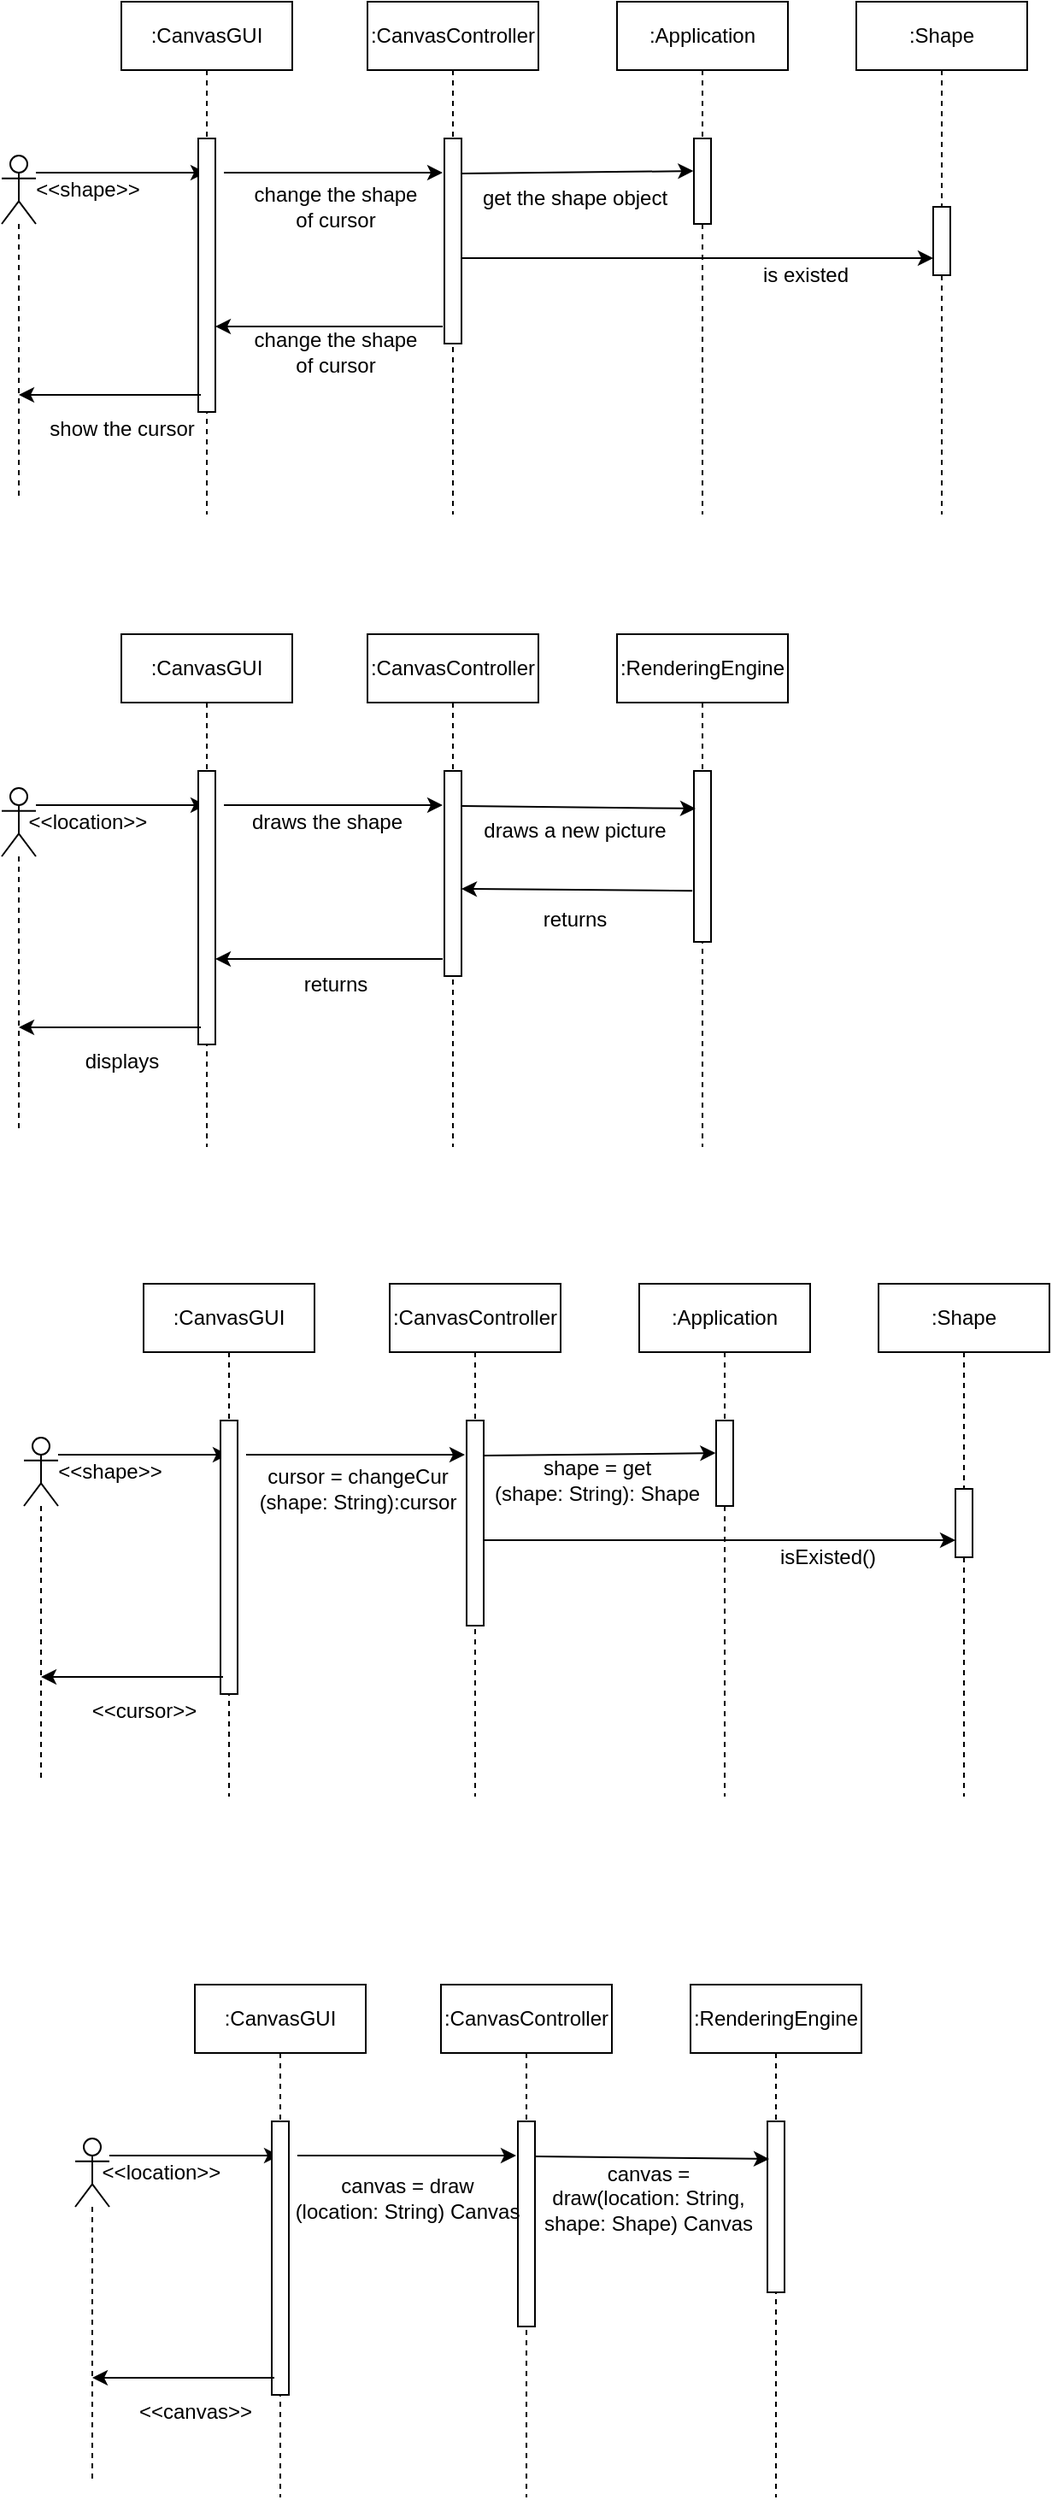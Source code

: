 <mxfile version="15.2.9" type="github">
  <diagram id="uGlblgU5PZK9poFK3qCg" name="Page-1">
    <mxGraphModel dx="1614" dy="875" grid="1" gridSize="10" guides="1" tooltips="1" connect="1" arrows="1" fold="1" page="1" pageScale="1" pageWidth="827" pageHeight="1169" math="0" shadow="0">
      <root>
        <mxCell id="0" />
        <mxCell id="1" parent="0" />
        <mxCell id="zNwQcOaKy8ot98ip988L-4" style="rounded=0;orthogonalLoop=1;jettySize=auto;html=1;exitX=1;exitY=0.333;exitDx=0;exitDy=0;exitPerimeter=0;" edge="1" parent="1" target="zNwQcOaKy8ot98ip988L-2">
          <mxGeometry relative="1" as="geometry">
            <mxPoint x="120" y="280" as="sourcePoint" />
          </mxGeometry>
        </mxCell>
        <mxCell id="zNwQcOaKy8ot98ip988L-2" value=":CanvasGUI" style="shape=umlLifeline;perimeter=lifelinePerimeter;whiteSpace=wrap;html=1;container=1;collapsible=0;recursiveResize=0;outlineConnect=0;" vertex="1" parent="1">
          <mxGeometry x="170" y="180" width="100" height="300" as="geometry" />
        </mxCell>
        <mxCell id="zNwQcOaKy8ot98ip988L-3" value="" style="html=1;points=[];perimeter=orthogonalPerimeter;" vertex="1" parent="zNwQcOaKy8ot98ip988L-2">
          <mxGeometry x="45" y="80" width="10" height="160" as="geometry" />
        </mxCell>
        <mxCell id="zNwQcOaKy8ot98ip988L-5" value="&amp;lt;&amp;lt;shape&amp;gt;&amp;gt;" style="text;html=1;align=center;verticalAlign=middle;resizable=0;points=[];autosize=1;strokeColor=none;fillColor=none;" vertex="1" parent="1">
          <mxGeometry x="110" y="280" width="80" height="20" as="geometry" />
        </mxCell>
        <mxCell id="zNwQcOaKy8ot98ip988L-6" value=":CanvasController" style="shape=umlLifeline;perimeter=lifelinePerimeter;whiteSpace=wrap;html=1;container=1;collapsible=0;recursiveResize=0;outlineConnect=0;" vertex="1" parent="1">
          <mxGeometry x="314" y="180" width="100" height="300" as="geometry" />
        </mxCell>
        <mxCell id="zNwQcOaKy8ot98ip988L-7" value="" style="html=1;points=[];perimeter=orthogonalPerimeter;" vertex="1" parent="zNwQcOaKy8ot98ip988L-6">
          <mxGeometry x="45" y="80" width="10" height="120" as="geometry" />
        </mxCell>
        <mxCell id="zNwQcOaKy8ot98ip988L-19" style="rounded=0;orthogonalLoop=1;jettySize=auto;html=1;exitX=1;exitY=0.333;exitDx=0;exitDy=0;exitPerimeter=0;entryX=-0.1;entryY=0.917;entryDx=0;entryDy=0;entryPerimeter=0;startArrow=classic;startFill=1;endArrow=none;endFill=0;" edge="1" parent="zNwQcOaKy8ot98ip988L-6" target="zNwQcOaKy8ot98ip988L-7">
          <mxGeometry relative="1" as="geometry">
            <mxPoint x="-89" y="190" as="sourcePoint" />
            <mxPoint x="39" y="190" as="targetPoint" />
          </mxGeometry>
        </mxCell>
        <mxCell id="zNwQcOaKy8ot98ip988L-9" style="rounded=0;orthogonalLoop=1;jettySize=auto;html=1;exitX=1;exitY=0.333;exitDx=0;exitDy=0;exitPerimeter=0;" edge="1" parent="1">
          <mxGeometry relative="1" as="geometry">
            <mxPoint x="230" y="280" as="sourcePoint" />
            <mxPoint x="358" y="280" as="targetPoint" />
          </mxGeometry>
        </mxCell>
        <mxCell id="zNwQcOaKy8ot98ip988L-10" value="change the shape &lt;br&gt;of cursor" style="text;html=1;align=center;verticalAlign=middle;resizable=0;points=[];autosize=1;strokeColor=none;fillColor=none;" vertex="1" parent="1">
          <mxGeometry x="240" y="285" width="110" height="30" as="geometry" />
        </mxCell>
        <mxCell id="zNwQcOaKy8ot98ip988L-11" value=":Application" style="shape=umlLifeline;perimeter=lifelinePerimeter;whiteSpace=wrap;html=1;container=1;collapsible=0;recursiveResize=0;outlineConnect=0;" vertex="1" parent="1">
          <mxGeometry x="460" y="180" width="100" height="300" as="geometry" />
        </mxCell>
        <mxCell id="zNwQcOaKy8ot98ip988L-12" value="" style="html=1;points=[];perimeter=orthogonalPerimeter;" vertex="1" parent="zNwQcOaKy8ot98ip988L-11">
          <mxGeometry x="45" y="80" width="10" height="50" as="geometry" />
        </mxCell>
        <mxCell id="zNwQcOaKy8ot98ip988L-17" style="rounded=0;orthogonalLoop=1;jettySize=auto;html=1;exitX=1.014;exitY=0.245;exitDx=0;exitDy=0;exitPerimeter=0;" edge="1" parent="zNwQcOaKy8ot98ip988L-11" target="zNwQcOaKy8ot98ip988L-14">
          <mxGeometry relative="1" as="geometry">
            <mxPoint x="-90.54" y="150.05" as="sourcePoint" />
            <mxPoint x="45.0" y="149.5" as="targetPoint" />
          </mxGeometry>
        </mxCell>
        <mxCell id="zNwQcOaKy8ot98ip988L-13" value=":Shape" style="shape=umlLifeline;perimeter=lifelinePerimeter;whiteSpace=wrap;html=1;container=1;collapsible=0;recursiveResize=0;outlineConnect=0;" vertex="1" parent="1">
          <mxGeometry x="600" y="180" width="100" height="300" as="geometry" />
        </mxCell>
        <mxCell id="zNwQcOaKy8ot98ip988L-14" value="" style="html=1;points=[];perimeter=orthogonalPerimeter;" vertex="1" parent="zNwQcOaKy8ot98ip988L-13">
          <mxGeometry x="45" y="120" width="10" height="40" as="geometry" />
        </mxCell>
        <mxCell id="zNwQcOaKy8ot98ip988L-15" style="rounded=0;orthogonalLoop=1;jettySize=auto;html=1;exitX=1.037;exitY=0.171;exitDx=0;exitDy=0;exitPerimeter=0;entryX=-0.032;entryY=0.381;entryDx=0;entryDy=0;entryPerimeter=0;" edge="1" parent="1" source="zNwQcOaKy8ot98ip988L-7" target="zNwQcOaKy8ot98ip988L-12">
          <mxGeometry relative="1" as="geometry">
            <mxPoint x="385" y="280" as="sourcePoint" />
            <mxPoint x="500" y="280" as="targetPoint" />
          </mxGeometry>
        </mxCell>
        <mxCell id="zNwQcOaKy8ot98ip988L-16" value="get the shape object" style="text;html=1;align=center;verticalAlign=middle;resizable=0;points=[];autosize=1;strokeColor=none;fillColor=none;" vertex="1" parent="1">
          <mxGeometry x="375" y="285" width="120" height="20" as="geometry" />
        </mxCell>
        <mxCell id="zNwQcOaKy8ot98ip988L-18" value="is existed" style="text;html=1;align=center;verticalAlign=middle;resizable=0;points=[];autosize=1;strokeColor=none;fillColor=none;" vertex="1" parent="1">
          <mxGeometry x="535" y="330" width="70" height="20" as="geometry" />
        </mxCell>
        <mxCell id="zNwQcOaKy8ot98ip988L-20" value="" style="shape=umlLifeline;participant=umlActor;perimeter=lifelinePerimeter;whiteSpace=wrap;html=1;container=1;collapsible=0;recursiveResize=0;verticalAlign=top;spacingTop=36;outlineConnect=0;" vertex="1" parent="1">
          <mxGeometry x="100" y="270" width="20" height="200" as="geometry" />
        </mxCell>
        <mxCell id="zNwQcOaKy8ot98ip988L-21" style="rounded=0;orthogonalLoop=1;jettySize=auto;html=1;entryX=-0.1;entryY=0.917;entryDx=0;entryDy=0;entryPerimeter=0;startArrow=classic;startFill=1;endArrow=none;endFill=0;" edge="1" parent="1">
          <mxGeometry relative="1" as="geometry">
            <mxPoint x="110" y="410" as="sourcePoint" />
            <mxPoint x="216.5" y="410.04" as="targetPoint" />
          </mxGeometry>
        </mxCell>
        <mxCell id="zNwQcOaKy8ot98ip988L-22" value="change the shape &lt;br&gt;of cursor" style="text;html=1;align=center;verticalAlign=middle;resizable=0;points=[];autosize=1;strokeColor=none;fillColor=none;" vertex="1" parent="1">
          <mxGeometry x="240" y="370" width="110" height="30" as="geometry" />
        </mxCell>
        <mxCell id="zNwQcOaKy8ot98ip988L-24" value="show the cursor" style="text;html=1;align=center;verticalAlign=middle;resizable=0;points=[];autosize=1;strokeColor=none;fillColor=none;" vertex="1" parent="1">
          <mxGeometry x="120" y="420" width="100" height="20" as="geometry" />
        </mxCell>
        <mxCell id="zNwQcOaKy8ot98ip988L-25" style="rounded=0;orthogonalLoop=1;jettySize=auto;html=1;exitX=1;exitY=0.333;exitDx=0;exitDy=0;exitPerimeter=0;" edge="1" parent="1" target="zNwQcOaKy8ot98ip988L-26">
          <mxGeometry relative="1" as="geometry">
            <mxPoint x="120" y="650" as="sourcePoint" />
          </mxGeometry>
        </mxCell>
        <mxCell id="zNwQcOaKy8ot98ip988L-26" value=":CanvasGUI" style="shape=umlLifeline;perimeter=lifelinePerimeter;whiteSpace=wrap;html=1;container=1;collapsible=0;recursiveResize=0;outlineConnect=0;" vertex="1" parent="1">
          <mxGeometry x="170" y="550" width="100" height="300" as="geometry" />
        </mxCell>
        <mxCell id="zNwQcOaKy8ot98ip988L-27" value="" style="html=1;points=[];perimeter=orthogonalPerimeter;" vertex="1" parent="zNwQcOaKy8ot98ip988L-26">
          <mxGeometry x="45" y="80" width="10" height="160" as="geometry" />
        </mxCell>
        <mxCell id="zNwQcOaKy8ot98ip988L-28" value="&amp;lt;&amp;lt;location&amp;gt;&amp;gt;" style="text;html=1;align=center;verticalAlign=middle;resizable=0;points=[];autosize=1;strokeColor=none;fillColor=none;" vertex="1" parent="1">
          <mxGeometry x="110" y="650" width="80" height="20" as="geometry" />
        </mxCell>
        <mxCell id="zNwQcOaKy8ot98ip988L-29" value=":CanvasController" style="shape=umlLifeline;perimeter=lifelinePerimeter;whiteSpace=wrap;html=1;container=1;collapsible=0;recursiveResize=0;outlineConnect=0;" vertex="1" parent="1">
          <mxGeometry x="314" y="550" width="100" height="300" as="geometry" />
        </mxCell>
        <mxCell id="zNwQcOaKy8ot98ip988L-30" value="" style="html=1;points=[];perimeter=orthogonalPerimeter;" vertex="1" parent="zNwQcOaKy8ot98ip988L-29">
          <mxGeometry x="45" y="80" width="10" height="120" as="geometry" />
        </mxCell>
        <mxCell id="zNwQcOaKy8ot98ip988L-31" style="rounded=0;orthogonalLoop=1;jettySize=auto;html=1;exitX=1;exitY=0.333;exitDx=0;exitDy=0;exitPerimeter=0;entryX=-0.1;entryY=0.917;entryDx=0;entryDy=0;entryPerimeter=0;startArrow=classic;startFill=1;endArrow=none;endFill=0;" edge="1" parent="zNwQcOaKy8ot98ip988L-29" target="zNwQcOaKy8ot98ip988L-30">
          <mxGeometry relative="1" as="geometry">
            <mxPoint x="-89" y="190" as="sourcePoint" />
            <mxPoint x="39" y="190" as="targetPoint" />
          </mxGeometry>
        </mxCell>
        <mxCell id="zNwQcOaKy8ot98ip988L-32" style="rounded=0;orthogonalLoop=1;jettySize=auto;html=1;exitX=1;exitY=0.333;exitDx=0;exitDy=0;exitPerimeter=0;" edge="1" parent="1">
          <mxGeometry relative="1" as="geometry">
            <mxPoint x="230" y="650" as="sourcePoint" />
            <mxPoint x="358" y="650" as="targetPoint" />
          </mxGeometry>
        </mxCell>
        <mxCell id="zNwQcOaKy8ot98ip988L-33" value="draws the shape" style="text;html=1;align=center;verticalAlign=middle;resizable=0;points=[];autosize=1;strokeColor=none;fillColor=none;" vertex="1" parent="1">
          <mxGeometry x="240" y="650" width="100" height="20" as="geometry" />
        </mxCell>
        <mxCell id="zNwQcOaKy8ot98ip988L-34" value=":RenderingEngine" style="shape=umlLifeline;perimeter=lifelinePerimeter;whiteSpace=wrap;html=1;container=1;collapsible=0;recursiveResize=0;outlineConnect=0;" vertex="1" parent="1">
          <mxGeometry x="460" y="550" width="100" height="300" as="geometry" />
        </mxCell>
        <mxCell id="zNwQcOaKy8ot98ip988L-35" value="" style="html=1;points=[];perimeter=orthogonalPerimeter;" vertex="1" parent="zNwQcOaKy8ot98ip988L-34">
          <mxGeometry x="45" y="80" width="10" height="100" as="geometry" />
        </mxCell>
        <mxCell id="zNwQcOaKy8ot98ip988L-39" style="rounded=0;orthogonalLoop=1;jettySize=auto;html=1;exitX=1.037;exitY=0.171;exitDx=0;exitDy=0;exitPerimeter=0;entryX=0.1;entryY=0.22;entryDx=0;entryDy=0;entryPerimeter=0;" edge="1" parent="1" source="zNwQcOaKy8ot98ip988L-30" target="zNwQcOaKy8ot98ip988L-35">
          <mxGeometry relative="1" as="geometry">
            <mxPoint x="385" y="650" as="sourcePoint" />
            <mxPoint x="500" y="650" as="targetPoint" />
          </mxGeometry>
        </mxCell>
        <mxCell id="zNwQcOaKy8ot98ip988L-40" value="draws a new picture" style="text;html=1;align=center;verticalAlign=middle;resizable=0;points=[];autosize=1;strokeColor=none;fillColor=none;" vertex="1" parent="1">
          <mxGeometry x="375" y="655" width="120" height="20" as="geometry" />
        </mxCell>
        <mxCell id="zNwQcOaKy8ot98ip988L-42" value="" style="shape=umlLifeline;participant=umlActor;perimeter=lifelinePerimeter;whiteSpace=wrap;html=1;container=1;collapsible=0;recursiveResize=0;verticalAlign=top;spacingTop=36;outlineConnect=0;" vertex="1" parent="1">
          <mxGeometry x="100" y="640" width="20" height="200" as="geometry" />
        </mxCell>
        <mxCell id="zNwQcOaKy8ot98ip988L-43" style="rounded=0;orthogonalLoop=1;jettySize=auto;html=1;entryX=-0.1;entryY=0.917;entryDx=0;entryDy=0;entryPerimeter=0;startArrow=classic;startFill=1;endArrow=none;endFill=0;" edge="1" parent="1">
          <mxGeometry relative="1" as="geometry">
            <mxPoint x="110" y="780" as="sourcePoint" />
            <mxPoint x="216.5" y="780.04" as="targetPoint" />
          </mxGeometry>
        </mxCell>
        <mxCell id="zNwQcOaKy8ot98ip988L-44" value="returns" style="text;html=1;align=center;verticalAlign=middle;resizable=0;points=[];autosize=1;strokeColor=none;fillColor=none;" vertex="1" parent="1">
          <mxGeometry x="270" y="745" width="50" height="20" as="geometry" />
        </mxCell>
        <mxCell id="zNwQcOaKy8ot98ip988L-45" value="displays" style="text;html=1;align=center;verticalAlign=middle;resizable=0;points=[];autosize=1;strokeColor=none;fillColor=none;" vertex="1" parent="1">
          <mxGeometry x="140" y="790" width="60" height="20" as="geometry" />
        </mxCell>
        <mxCell id="zNwQcOaKy8ot98ip988L-46" style="rounded=0;orthogonalLoop=1;jettySize=auto;html=1;exitX=1;exitY=0.575;exitDx=0;exitDy=0;exitPerimeter=0;startArrow=classic;startFill=1;endArrow=none;endFill=0;entryX=-0.092;entryY=0.701;entryDx=0;entryDy=0;entryPerimeter=0;" edge="1" parent="1" source="zNwQcOaKy8ot98ip988L-30" target="zNwQcOaKy8ot98ip988L-35">
          <mxGeometry relative="1" as="geometry">
            <mxPoint x="235" y="750" as="sourcePoint" />
            <mxPoint x="500" y="699" as="targetPoint" />
          </mxGeometry>
        </mxCell>
        <mxCell id="zNwQcOaKy8ot98ip988L-47" value="returns" style="text;html=1;align=center;verticalAlign=middle;resizable=0;points=[];autosize=1;strokeColor=none;fillColor=none;" vertex="1" parent="1">
          <mxGeometry x="410" y="707" width="50" height="20" as="geometry" />
        </mxCell>
        <mxCell id="zNwQcOaKy8ot98ip988L-50" style="rounded=0;orthogonalLoop=1;jettySize=auto;html=1;exitX=1;exitY=0.333;exitDx=0;exitDy=0;exitPerimeter=0;" edge="1" parent="1" target="zNwQcOaKy8ot98ip988L-51">
          <mxGeometry relative="1" as="geometry">
            <mxPoint x="133.0" y="1030" as="sourcePoint" />
          </mxGeometry>
        </mxCell>
        <mxCell id="zNwQcOaKy8ot98ip988L-51" value=":CanvasGUI" style="shape=umlLifeline;perimeter=lifelinePerimeter;whiteSpace=wrap;html=1;container=1;collapsible=0;recursiveResize=0;outlineConnect=0;" vertex="1" parent="1">
          <mxGeometry x="183" y="930" width="100" height="300" as="geometry" />
        </mxCell>
        <mxCell id="zNwQcOaKy8ot98ip988L-52" value="" style="html=1;points=[];perimeter=orthogonalPerimeter;" vertex="1" parent="zNwQcOaKy8ot98ip988L-51">
          <mxGeometry x="45" y="80" width="10" height="160" as="geometry" />
        </mxCell>
        <mxCell id="zNwQcOaKy8ot98ip988L-53" value="&amp;lt;&amp;lt;shape&amp;gt;&amp;gt;" style="text;html=1;align=center;verticalAlign=middle;resizable=0;points=[];autosize=1;strokeColor=none;fillColor=none;" vertex="1" parent="1">
          <mxGeometry x="123" y="1030" width="80" height="20" as="geometry" />
        </mxCell>
        <mxCell id="zNwQcOaKy8ot98ip988L-54" value=":CanvasController" style="shape=umlLifeline;perimeter=lifelinePerimeter;whiteSpace=wrap;html=1;container=1;collapsible=0;recursiveResize=0;outlineConnect=0;" vertex="1" parent="1">
          <mxGeometry x="327" y="930" width="100" height="300" as="geometry" />
        </mxCell>
        <mxCell id="zNwQcOaKy8ot98ip988L-55" value="" style="html=1;points=[];perimeter=orthogonalPerimeter;" vertex="1" parent="zNwQcOaKy8ot98ip988L-54">
          <mxGeometry x="45" y="80" width="10" height="120" as="geometry" />
        </mxCell>
        <mxCell id="zNwQcOaKy8ot98ip988L-57" style="rounded=0;orthogonalLoop=1;jettySize=auto;html=1;exitX=1;exitY=0.333;exitDx=0;exitDy=0;exitPerimeter=0;" edge="1" parent="1">
          <mxGeometry relative="1" as="geometry">
            <mxPoint x="243" y="1030" as="sourcePoint" />
            <mxPoint x="371" y="1030" as="targetPoint" />
          </mxGeometry>
        </mxCell>
        <mxCell id="zNwQcOaKy8ot98ip988L-58" value="cursor = changeCur&lt;br&gt;(shape: String):cursor" style="text;html=1;align=center;verticalAlign=middle;resizable=0;points=[];autosize=1;strokeColor=none;fillColor=none;" vertex="1" parent="1">
          <mxGeometry x="243" y="1035" width="130" height="30" as="geometry" />
        </mxCell>
        <mxCell id="zNwQcOaKy8ot98ip988L-59" value=":Application" style="shape=umlLifeline;perimeter=lifelinePerimeter;whiteSpace=wrap;html=1;container=1;collapsible=0;recursiveResize=0;outlineConnect=0;" vertex="1" parent="1">
          <mxGeometry x="473" y="930" width="100" height="300" as="geometry" />
        </mxCell>
        <mxCell id="zNwQcOaKy8ot98ip988L-60" value="" style="html=1;points=[];perimeter=orthogonalPerimeter;" vertex="1" parent="zNwQcOaKy8ot98ip988L-59">
          <mxGeometry x="45" y="80" width="10" height="50" as="geometry" />
        </mxCell>
        <mxCell id="zNwQcOaKy8ot98ip988L-61" style="rounded=0;orthogonalLoop=1;jettySize=auto;html=1;exitX=1.014;exitY=0.245;exitDx=0;exitDy=0;exitPerimeter=0;" edge="1" parent="zNwQcOaKy8ot98ip988L-59" target="zNwQcOaKy8ot98ip988L-63">
          <mxGeometry relative="1" as="geometry">
            <mxPoint x="-90.54" y="150.05" as="sourcePoint" />
            <mxPoint x="45.0" y="149.5" as="targetPoint" />
          </mxGeometry>
        </mxCell>
        <mxCell id="zNwQcOaKy8ot98ip988L-62" value=":Shape" style="shape=umlLifeline;perimeter=lifelinePerimeter;whiteSpace=wrap;html=1;container=1;collapsible=0;recursiveResize=0;outlineConnect=0;" vertex="1" parent="1">
          <mxGeometry x="613" y="930" width="100" height="300" as="geometry" />
        </mxCell>
        <mxCell id="zNwQcOaKy8ot98ip988L-63" value="" style="html=1;points=[];perimeter=orthogonalPerimeter;" vertex="1" parent="zNwQcOaKy8ot98ip988L-62">
          <mxGeometry x="45" y="120" width="10" height="40" as="geometry" />
        </mxCell>
        <mxCell id="zNwQcOaKy8ot98ip988L-64" style="rounded=0;orthogonalLoop=1;jettySize=auto;html=1;exitX=1.037;exitY=0.171;exitDx=0;exitDy=0;exitPerimeter=0;entryX=-0.032;entryY=0.381;entryDx=0;entryDy=0;entryPerimeter=0;" edge="1" parent="1" source="zNwQcOaKy8ot98ip988L-55" target="zNwQcOaKy8ot98ip988L-60">
          <mxGeometry relative="1" as="geometry">
            <mxPoint x="398" y="1030" as="sourcePoint" />
            <mxPoint x="513" y="1030" as="targetPoint" />
          </mxGeometry>
        </mxCell>
        <mxCell id="zNwQcOaKy8ot98ip988L-65" value="shape = get&lt;br&gt;(shape: String): Shape" style="text;html=1;align=center;verticalAlign=middle;resizable=0;points=[];autosize=1;strokeColor=none;fillColor=none;" vertex="1" parent="1">
          <mxGeometry x="378" y="1030" width="140" height="30" as="geometry" />
        </mxCell>
        <mxCell id="zNwQcOaKy8ot98ip988L-66" value="isExisted()" style="text;html=1;align=center;verticalAlign=middle;resizable=0;points=[];autosize=1;strokeColor=none;fillColor=none;" vertex="1" parent="1">
          <mxGeometry x="548" y="1080" width="70" height="20" as="geometry" />
        </mxCell>
        <mxCell id="zNwQcOaKy8ot98ip988L-67" value="" style="shape=umlLifeline;participant=umlActor;perimeter=lifelinePerimeter;whiteSpace=wrap;html=1;container=1;collapsible=0;recursiveResize=0;verticalAlign=top;spacingTop=36;outlineConnect=0;" vertex="1" parent="1">
          <mxGeometry x="113" y="1020" width="20" height="200" as="geometry" />
        </mxCell>
        <mxCell id="zNwQcOaKy8ot98ip988L-68" style="rounded=0;orthogonalLoop=1;jettySize=auto;html=1;entryX=-0.1;entryY=0.917;entryDx=0;entryDy=0;entryPerimeter=0;startArrow=classic;startFill=1;endArrow=none;endFill=0;" edge="1" parent="1">
          <mxGeometry relative="1" as="geometry">
            <mxPoint x="123.0" y="1160" as="sourcePoint" />
            <mxPoint x="229.5" y="1160.04" as="targetPoint" />
          </mxGeometry>
        </mxCell>
        <mxCell id="zNwQcOaKy8ot98ip988L-70" value="&amp;lt;&amp;lt;cursor&amp;gt;&amp;gt;" style="text;html=1;align=center;verticalAlign=middle;resizable=0;points=[];autosize=1;strokeColor=none;fillColor=none;" vertex="1" parent="1">
          <mxGeometry x="143" y="1170" width="80" height="20" as="geometry" />
        </mxCell>
        <mxCell id="zNwQcOaKy8ot98ip988L-92" style="rounded=0;orthogonalLoop=1;jettySize=auto;html=1;exitX=1;exitY=0.333;exitDx=0;exitDy=0;exitPerimeter=0;" edge="1" parent="1" target="zNwQcOaKy8ot98ip988L-93">
          <mxGeometry relative="1" as="geometry">
            <mxPoint x="163.0" y="1440" as="sourcePoint" />
          </mxGeometry>
        </mxCell>
        <mxCell id="zNwQcOaKy8ot98ip988L-93" value=":CanvasGUI" style="shape=umlLifeline;perimeter=lifelinePerimeter;whiteSpace=wrap;html=1;container=1;collapsible=0;recursiveResize=0;outlineConnect=0;" vertex="1" parent="1">
          <mxGeometry x="213" y="1340" width="100" height="300" as="geometry" />
        </mxCell>
        <mxCell id="zNwQcOaKy8ot98ip988L-94" value="" style="html=1;points=[];perimeter=orthogonalPerimeter;" vertex="1" parent="zNwQcOaKy8ot98ip988L-93">
          <mxGeometry x="45" y="80" width="10" height="160" as="geometry" />
        </mxCell>
        <mxCell id="zNwQcOaKy8ot98ip988L-95" value="&amp;lt;&amp;lt;location&amp;gt;&amp;gt;" style="text;html=1;align=center;verticalAlign=middle;resizable=0;points=[];autosize=1;strokeColor=none;fillColor=none;" vertex="1" parent="1">
          <mxGeometry x="153" y="1440" width="80" height="20" as="geometry" />
        </mxCell>
        <mxCell id="zNwQcOaKy8ot98ip988L-96" value=":CanvasController" style="shape=umlLifeline;perimeter=lifelinePerimeter;whiteSpace=wrap;html=1;container=1;collapsible=0;recursiveResize=0;outlineConnect=0;" vertex="1" parent="1">
          <mxGeometry x="357" y="1340" width="100" height="300" as="geometry" />
        </mxCell>
        <mxCell id="zNwQcOaKy8ot98ip988L-97" value="" style="html=1;points=[];perimeter=orthogonalPerimeter;" vertex="1" parent="zNwQcOaKy8ot98ip988L-96">
          <mxGeometry x="45" y="80" width="10" height="120" as="geometry" />
        </mxCell>
        <mxCell id="zNwQcOaKy8ot98ip988L-100" value="canvas = draw&lt;br&gt;(location: String) Canvas" style="text;html=1;align=center;verticalAlign=middle;resizable=0;points=[];autosize=1;strokeColor=none;fillColor=none;" vertex="1" parent="zNwQcOaKy8ot98ip988L-96">
          <mxGeometry x="-95" y="110" width="150" height="30" as="geometry" />
        </mxCell>
        <mxCell id="zNwQcOaKy8ot98ip988L-99" style="rounded=0;orthogonalLoop=1;jettySize=auto;html=1;exitX=1;exitY=0.333;exitDx=0;exitDy=0;exitPerimeter=0;" edge="1" parent="1">
          <mxGeometry relative="1" as="geometry">
            <mxPoint x="273" y="1440" as="sourcePoint" />
            <mxPoint x="401" y="1440" as="targetPoint" />
          </mxGeometry>
        </mxCell>
        <mxCell id="zNwQcOaKy8ot98ip988L-101" value=":RenderingEngine" style="shape=umlLifeline;perimeter=lifelinePerimeter;whiteSpace=wrap;html=1;container=1;collapsible=0;recursiveResize=0;outlineConnect=0;" vertex="1" parent="1">
          <mxGeometry x="503" y="1340" width="100" height="300" as="geometry" />
        </mxCell>
        <mxCell id="zNwQcOaKy8ot98ip988L-102" value="" style="html=1;points=[];perimeter=orthogonalPerimeter;" vertex="1" parent="zNwQcOaKy8ot98ip988L-101">
          <mxGeometry x="45" y="80" width="10" height="100" as="geometry" />
        </mxCell>
        <mxCell id="zNwQcOaKy8ot98ip988L-103" style="rounded=0;orthogonalLoop=1;jettySize=auto;html=1;exitX=1.037;exitY=0.171;exitDx=0;exitDy=0;exitPerimeter=0;entryX=0.1;entryY=0.22;entryDx=0;entryDy=0;entryPerimeter=0;" edge="1" parent="1" source="zNwQcOaKy8ot98ip988L-97" target="zNwQcOaKy8ot98ip988L-102">
          <mxGeometry relative="1" as="geometry">
            <mxPoint x="428" y="1440" as="sourcePoint" />
            <mxPoint x="543" y="1440" as="targetPoint" />
          </mxGeometry>
        </mxCell>
        <mxCell id="zNwQcOaKy8ot98ip988L-104" value="canvas = &lt;br&gt;draw(location: String, &lt;br&gt;shape: Shape) Canvas" style="text;html=1;align=center;verticalAlign=middle;resizable=0;points=[];autosize=1;strokeColor=none;fillColor=none;" vertex="1" parent="1">
          <mxGeometry x="408" y="1440" width="140" height="50" as="geometry" />
        </mxCell>
        <mxCell id="zNwQcOaKy8ot98ip988L-105" value="" style="shape=umlLifeline;participant=umlActor;perimeter=lifelinePerimeter;whiteSpace=wrap;html=1;container=1;collapsible=0;recursiveResize=0;verticalAlign=top;spacingTop=36;outlineConnect=0;" vertex="1" parent="1">
          <mxGeometry x="143" y="1430" width="20" height="200" as="geometry" />
        </mxCell>
        <mxCell id="zNwQcOaKy8ot98ip988L-106" style="rounded=0;orthogonalLoop=1;jettySize=auto;html=1;entryX=-0.1;entryY=0.917;entryDx=0;entryDy=0;entryPerimeter=0;startArrow=classic;startFill=1;endArrow=none;endFill=0;" edge="1" parent="1">
          <mxGeometry relative="1" as="geometry">
            <mxPoint x="153.0" y="1570" as="sourcePoint" />
            <mxPoint x="259.5" y="1570.04" as="targetPoint" />
          </mxGeometry>
        </mxCell>
        <mxCell id="zNwQcOaKy8ot98ip988L-108" value="&amp;lt;&amp;lt;canvas&amp;gt;&amp;gt;" style="text;html=1;align=center;verticalAlign=middle;resizable=0;points=[];autosize=1;strokeColor=none;fillColor=none;" vertex="1" parent="1">
          <mxGeometry x="173" y="1580" width="80" height="20" as="geometry" />
        </mxCell>
      </root>
    </mxGraphModel>
  </diagram>
</mxfile>
